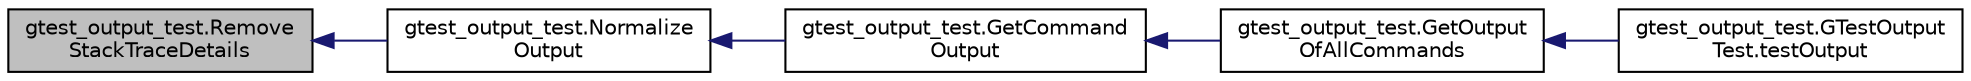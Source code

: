 digraph "gtest_output_test.RemoveStackTraceDetails"
{
  edge [fontname="Helvetica",fontsize="10",labelfontname="Helvetica",labelfontsize="10"];
  node [fontname="Helvetica",fontsize="10",shape=record];
  rankdir="LR";
  Node48 [label="gtest_output_test.Remove\lStackTraceDetails",height=0.2,width=0.4,color="black", fillcolor="grey75", style="filled", fontcolor="black"];
  Node48 -> Node49 [dir="back",color="midnightblue",fontsize="10",style="solid",fontname="Helvetica"];
  Node49 [label="gtest_output_test.Normalize\lOutput",height=0.2,width=0.4,color="black", fillcolor="white", style="filled",URL="$d6/dc2/namespacegtest__output__test.html#a457700303177f330388e249a23b0c63a"];
  Node49 -> Node50 [dir="back",color="midnightblue",fontsize="10",style="solid",fontname="Helvetica"];
  Node50 [label="gtest_output_test.GetCommand\lOutput",height=0.2,width=0.4,color="black", fillcolor="white", style="filled",URL="$d6/dc2/namespacegtest__output__test.html#a953ec555d073485fbc7d9a092e8f1dea"];
  Node50 -> Node51 [dir="back",color="midnightblue",fontsize="10",style="solid",fontname="Helvetica"];
  Node51 [label="gtest_output_test.GetOutput\lOfAllCommands",height=0.2,width=0.4,color="black", fillcolor="white", style="filled",URL="$d6/dc2/namespacegtest__output__test.html#a9d88a4a9a91b97a369abac2170a23ebe"];
  Node51 -> Node52 [dir="back",color="midnightblue",fontsize="10",style="solid",fontname="Helvetica"];
  Node52 [label="gtest_output_test.GTestOutput\lTest.testOutput",height=0.2,width=0.4,color="black", fillcolor="white", style="filled",URL="$de/dbd/classgtest__output__test_1_1_g_test_output_test.html#a1e6b96f68c5bcb8271de3208fa7f9f64"];
}

